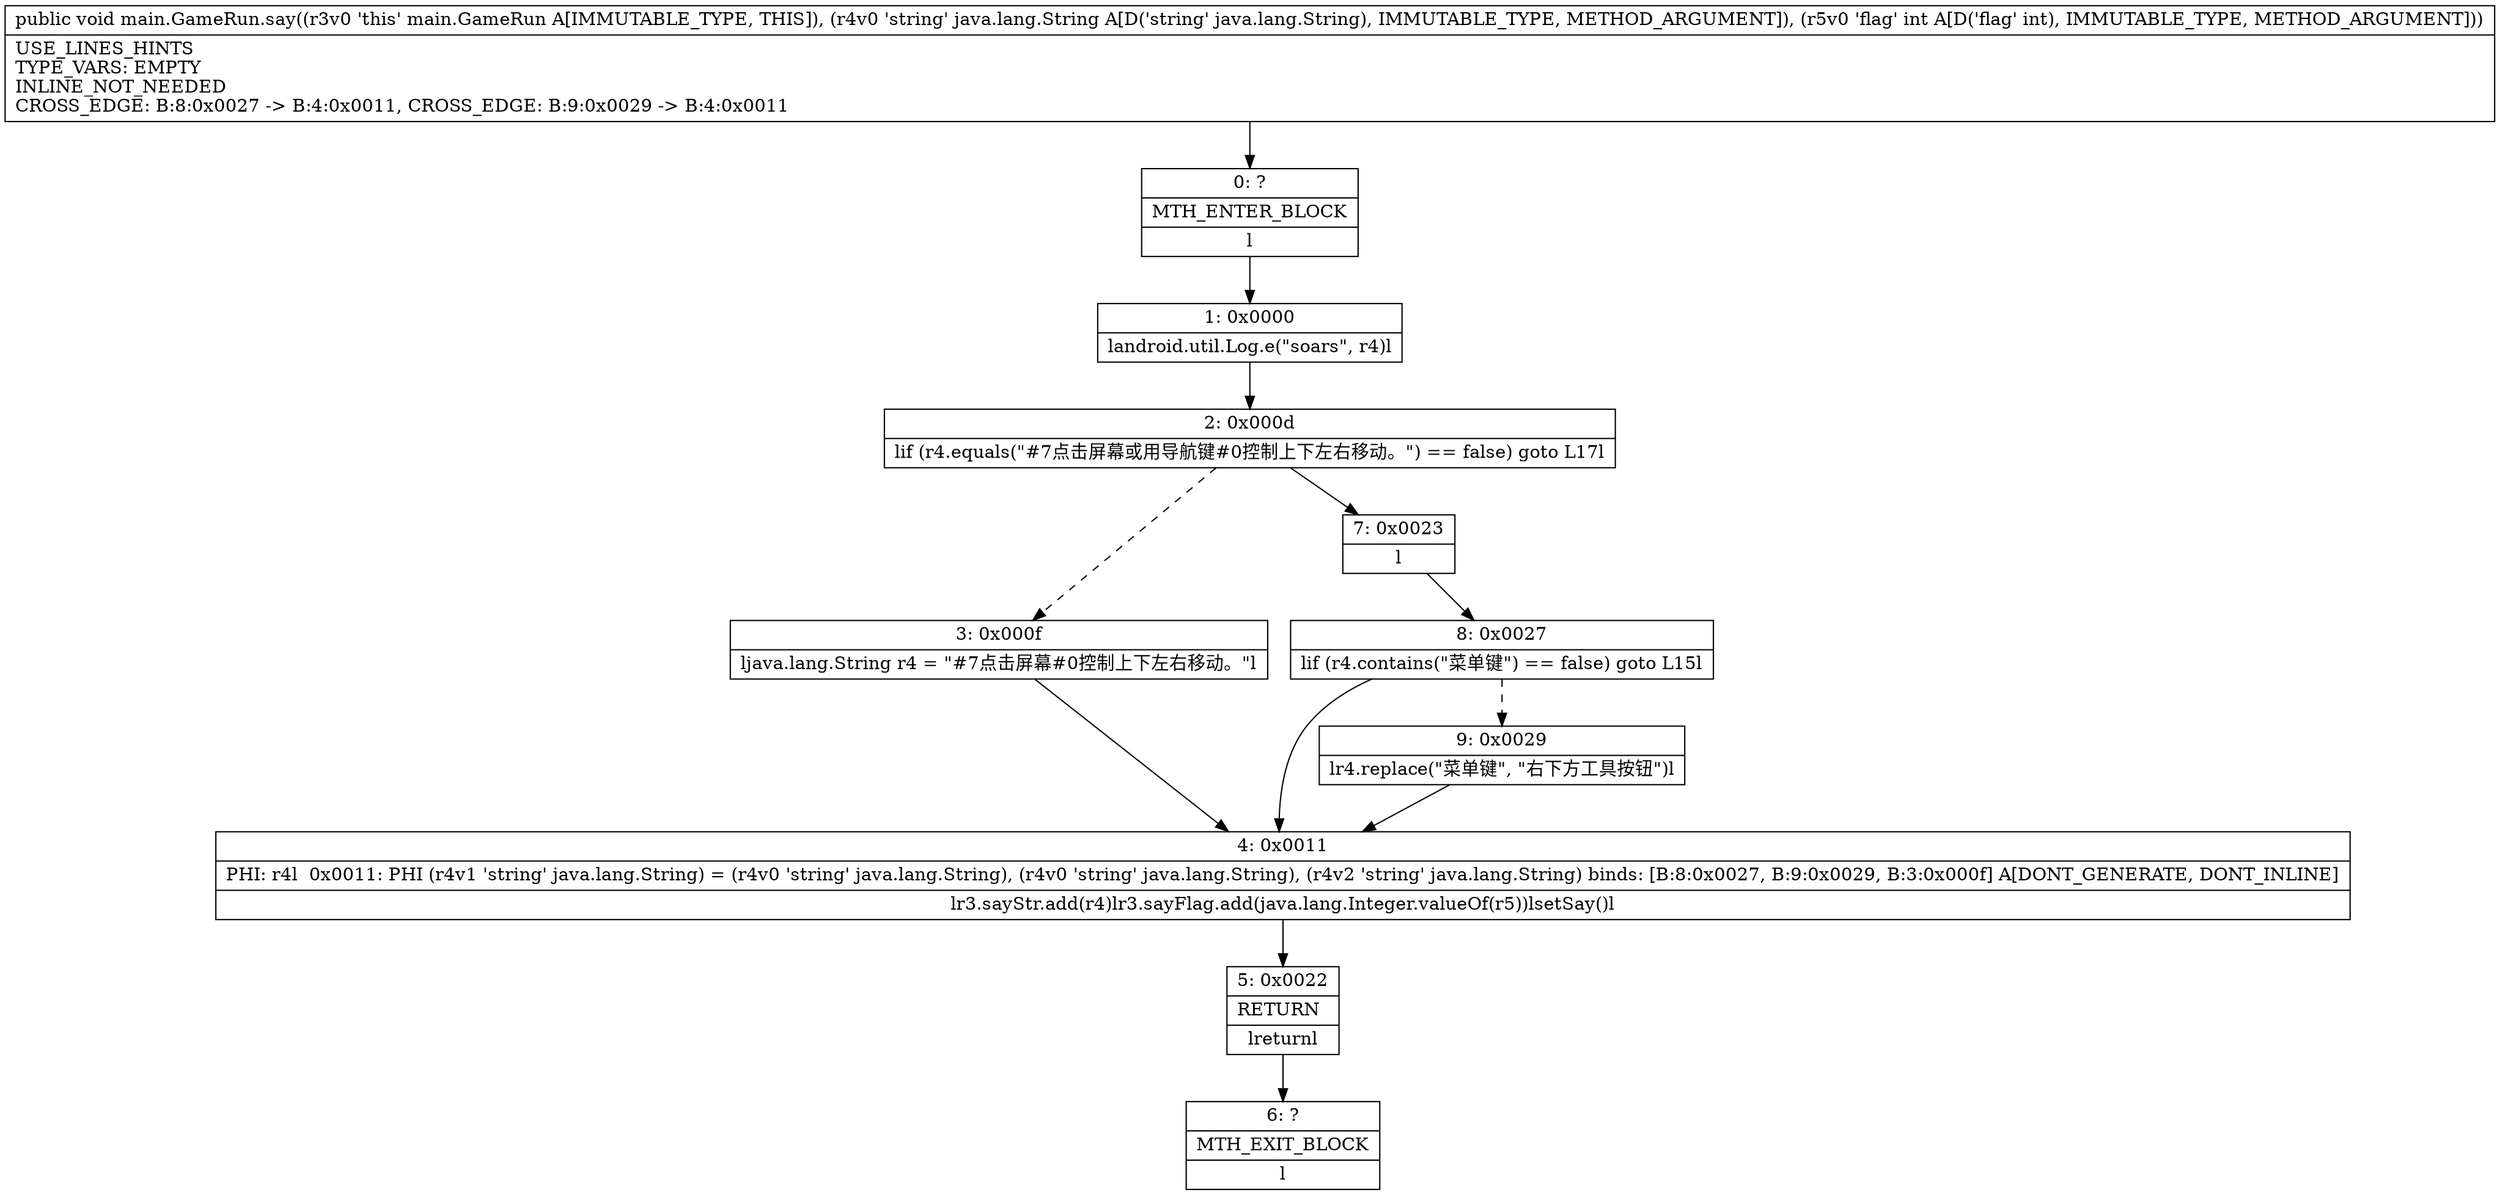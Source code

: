 digraph "CFG formain.GameRun.say(Ljava\/lang\/String;I)V" {
Node_0 [shape=record,label="{0\:\ ?|MTH_ENTER_BLOCK\l|l}"];
Node_1 [shape=record,label="{1\:\ 0x0000|landroid.util.Log.e(\"soars\", r4)l}"];
Node_2 [shape=record,label="{2\:\ 0x000d|lif (r4.equals(\"#7点击屏幕或用导航键#0控制上下左右移动。\") == false) goto L17l}"];
Node_3 [shape=record,label="{3\:\ 0x000f|ljava.lang.String r4 = \"#7点击屏幕#0控制上下左右移动。\"l}"];
Node_4 [shape=record,label="{4\:\ 0x0011|PHI: r4l  0x0011: PHI (r4v1 'string' java.lang.String) = (r4v0 'string' java.lang.String), (r4v0 'string' java.lang.String), (r4v2 'string' java.lang.String) binds: [B:8:0x0027, B:9:0x0029, B:3:0x000f] A[DONT_GENERATE, DONT_INLINE]\l|lr3.sayStr.add(r4)lr3.sayFlag.add(java.lang.Integer.valueOf(r5))lsetSay()l}"];
Node_5 [shape=record,label="{5\:\ 0x0022|RETURN\l|lreturnl}"];
Node_6 [shape=record,label="{6\:\ ?|MTH_EXIT_BLOCK\l|l}"];
Node_7 [shape=record,label="{7\:\ 0x0023|l}"];
Node_8 [shape=record,label="{8\:\ 0x0027|lif (r4.contains(\"菜单键\") == false) goto L15l}"];
Node_9 [shape=record,label="{9\:\ 0x0029|lr4.replace(\"菜单键\", \"右下方工具按钮\")l}"];
MethodNode[shape=record,label="{public void main.GameRun.say((r3v0 'this' main.GameRun A[IMMUTABLE_TYPE, THIS]), (r4v0 'string' java.lang.String A[D('string' java.lang.String), IMMUTABLE_TYPE, METHOD_ARGUMENT]), (r5v0 'flag' int A[D('flag' int), IMMUTABLE_TYPE, METHOD_ARGUMENT]))  | USE_LINES_HINTS\lTYPE_VARS: EMPTY\lINLINE_NOT_NEEDED\lCROSS_EDGE: B:8:0x0027 \-\> B:4:0x0011, CROSS_EDGE: B:9:0x0029 \-\> B:4:0x0011\l}"];
MethodNode -> Node_0;
Node_0 -> Node_1;
Node_1 -> Node_2;
Node_2 -> Node_3[style=dashed];
Node_2 -> Node_7;
Node_3 -> Node_4;
Node_4 -> Node_5;
Node_5 -> Node_6;
Node_7 -> Node_8;
Node_8 -> Node_4;
Node_8 -> Node_9[style=dashed];
Node_9 -> Node_4;
}

